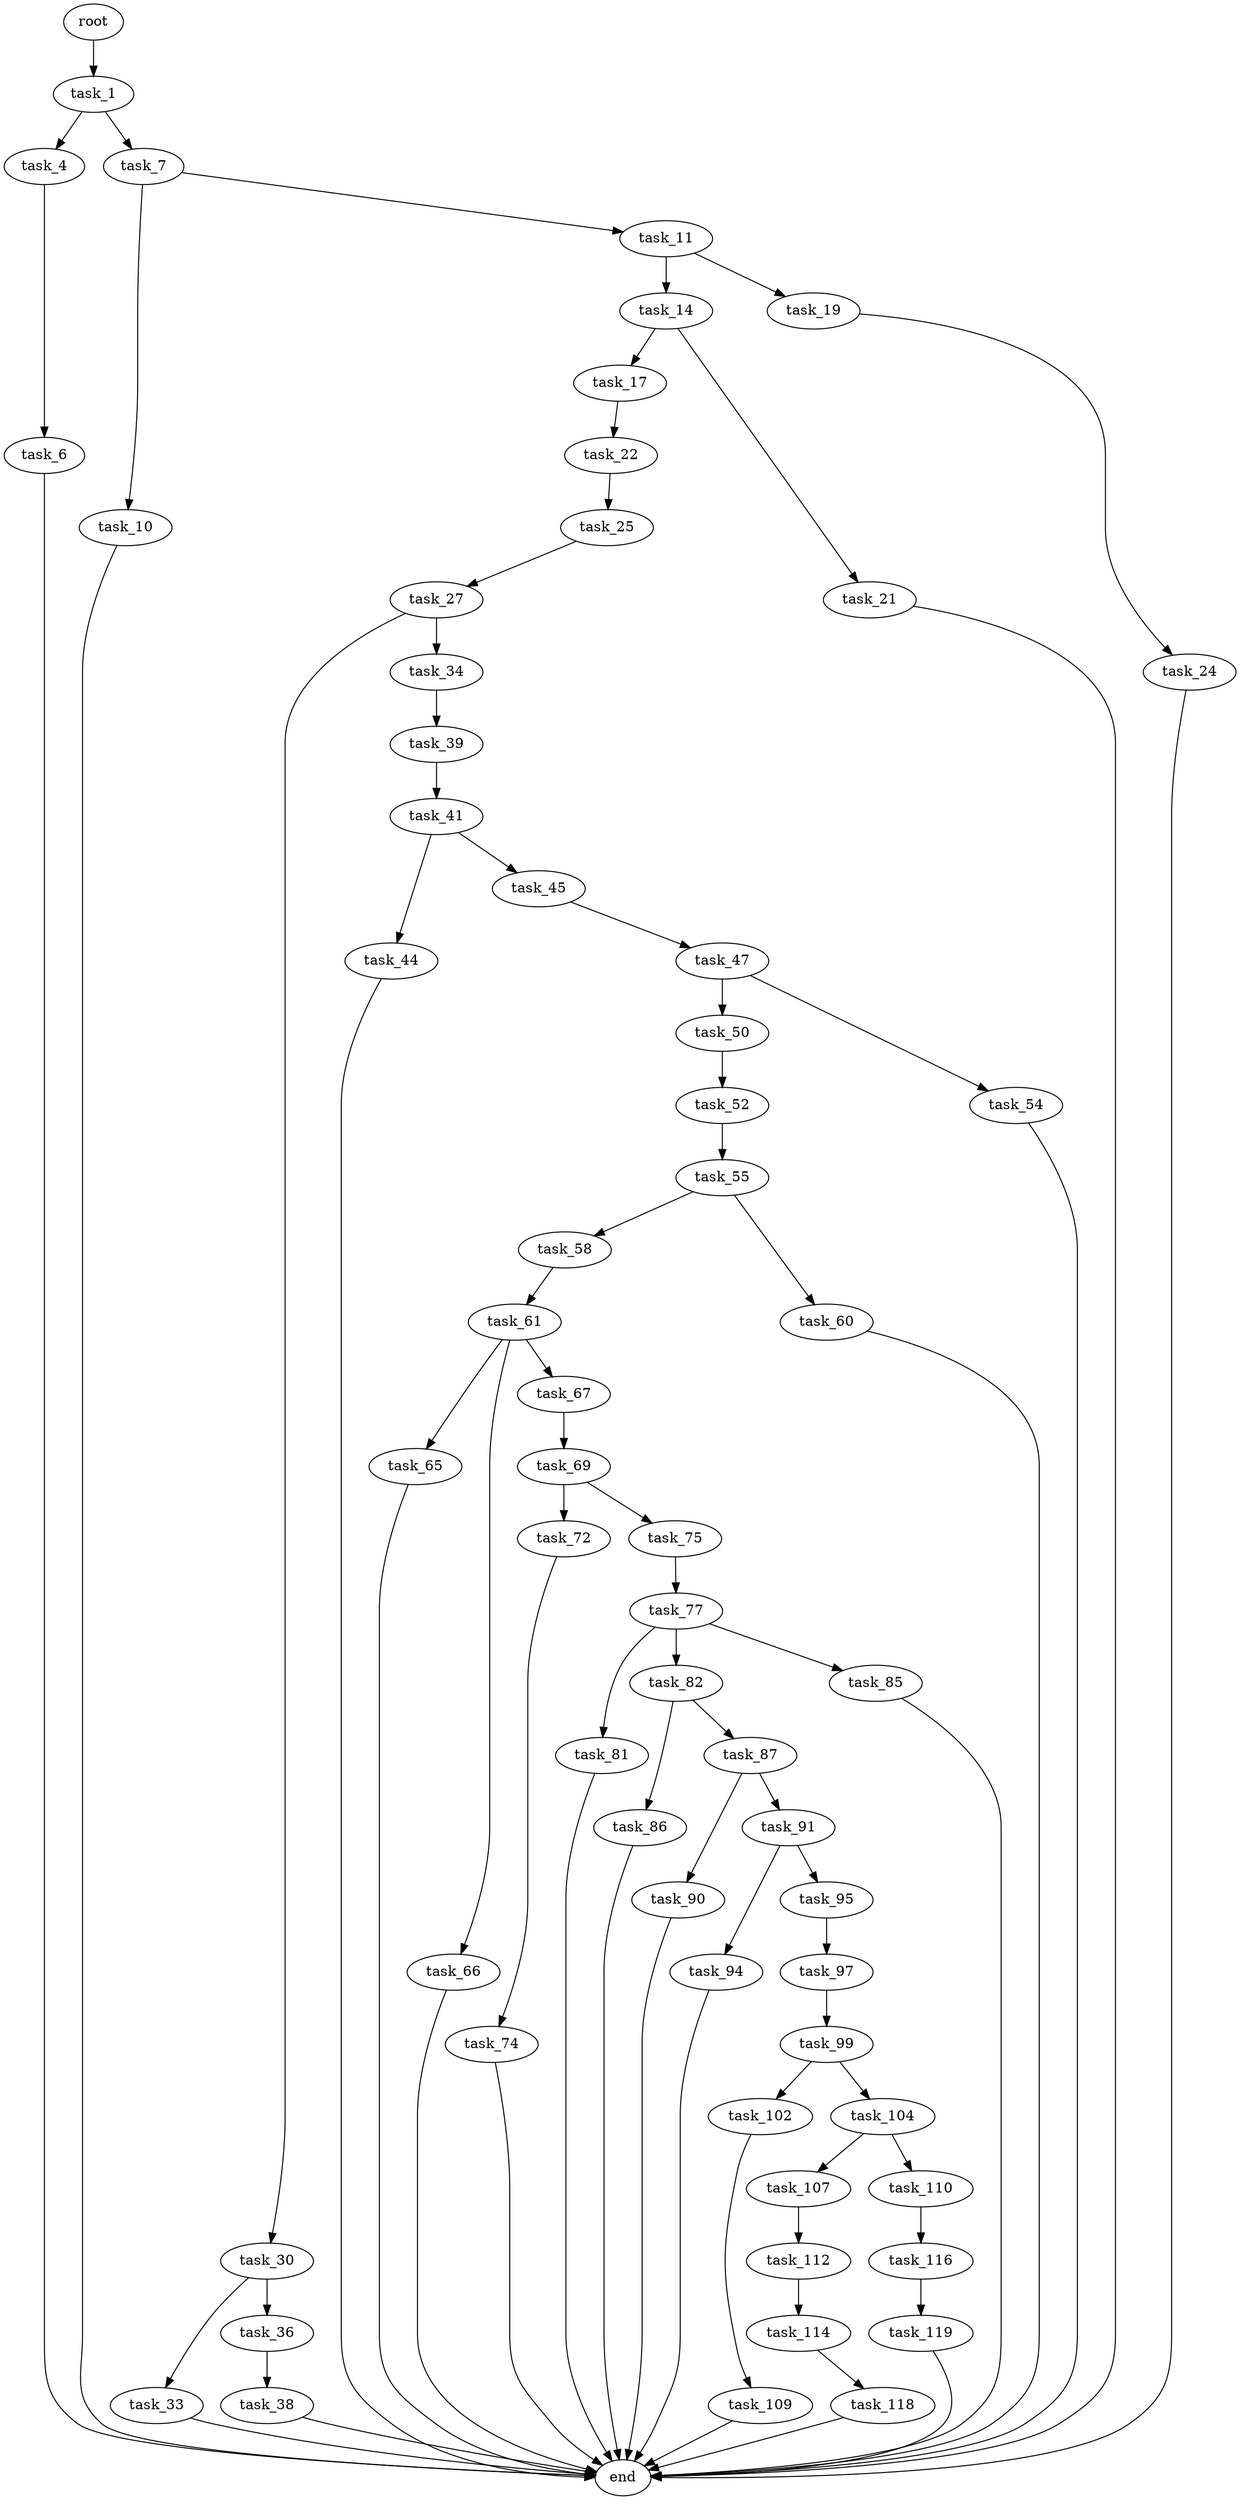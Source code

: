 digraph G {
  root [size="0.000000"];
  task_1 [size="3454122990.000000"];
  task_4 [size="480618001639.000000"];
  task_6 [size="342414501432.000000"];
  task_7 [size="134217728000.000000"];
  task_10 [size="7123056373.000000"];
  task_11 [size="16024592720.000000"];
  task_14 [size="14912444591.000000"];
  task_17 [size="549755813888.000000"];
  task_19 [size="12584302977.000000"];
  task_21 [size="415320952.000000"];
  task_22 [size="584799687099.000000"];
  task_24 [size="428081600.000000"];
  task_25 [size="9820544344.000000"];
  task_27 [size="46177702663.000000"];
  task_30 [size="705609052554.000000"];
  task_33 [size="6818945006.000000"];
  task_34 [size="582858291518.000000"];
  task_36 [size="13424277488.000000"];
  task_38 [size="7148999961.000000"];
  task_39 [size="134217728000.000000"];
  task_41 [size="1012055749750.000000"];
  task_44 [size="195902258303.000000"];
  task_45 [size="656495222088.000000"];
  task_47 [size="231928233984.000000"];
  task_50 [size="464658207155.000000"];
  task_52 [size="16488227910.000000"];
  task_54 [size="53760555616.000000"];
  task_55 [size="28991029248.000000"];
  task_58 [size="12150088473.000000"];
  task_60 [size="13592407609.000000"];
  task_61 [size="1073741824000.000000"];
  task_65 [size="18947005166.000000"];
  task_66 [size="14020259883.000000"];
  task_67 [size="231928233984.000000"];
  task_69 [size="55233381596.000000"];
  task_72 [size="305144924642.000000"];
  task_74 [size="7308204071.000000"];
  task_75 [size="28595941528.000000"];
  task_77 [size="201788667518.000000"];
  task_81 [size="1073741824000.000000"];
  task_82 [size="83373950710.000000"];
  task_85 [size="782757789696.000000"];
  task_86 [size="4602437452.000000"];
  task_87 [size="549755813888.000000"];
  task_90 [size="13922815593.000000"];
  task_91 [size="57924675104.000000"];
  task_94 [size="8589934592.000000"];
  task_95 [size="68719476736.000000"];
  task_97 [size="20903265005.000000"];
  task_99 [size="16310718245.000000"];
  task_102 [size="68719476736.000000"];
  task_104 [size="28991029248.000000"];
  task_107 [size="2130410043.000000"];
  task_109 [size="782757789696.000000"];
  task_110 [size="1653702850.000000"];
  task_112 [size="373024259222.000000"];
  task_114 [size="549755813888.000000"];
  task_116 [size="277562684016.000000"];
  task_118 [size="359338996511.000000"];
  task_119 [size="231928233984.000000"];
  end [size="0.000000"];

  root -> task_1 [size="1.000000"];
  task_1 -> task_4 [size="134217728.000000"];
  task_1 -> task_7 [size="134217728.000000"];
  task_4 -> task_6 [size="838860800.000000"];
  task_6 -> end [size="1.000000"];
  task_7 -> task_10 [size="209715200.000000"];
  task_7 -> task_11 [size="209715200.000000"];
  task_10 -> end [size="1.000000"];
  task_11 -> task_14 [size="33554432.000000"];
  task_11 -> task_19 [size="33554432.000000"];
  task_14 -> task_17 [size="411041792.000000"];
  task_14 -> task_21 [size="411041792.000000"];
  task_17 -> task_22 [size="536870912.000000"];
  task_19 -> task_24 [size="679477248.000000"];
  task_21 -> end [size="1.000000"];
  task_22 -> task_25 [size="536870912.000000"];
  task_24 -> end [size="1.000000"];
  task_25 -> task_27 [size="209715200.000000"];
  task_27 -> task_30 [size="838860800.000000"];
  task_27 -> task_34 [size="838860800.000000"];
  task_30 -> task_33 [size="679477248.000000"];
  task_30 -> task_36 [size="679477248.000000"];
  task_33 -> end [size="1.000000"];
  task_34 -> task_39 [size="679477248.000000"];
  task_36 -> task_38 [size="301989888.000000"];
  task_38 -> end [size="1.000000"];
  task_39 -> task_41 [size="209715200.000000"];
  task_41 -> task_44 [size="838860800.000000"];
  task_41 -> task_45 [size="838860800.000000"];
  task_44 -> end [size="1.000000"];
  task_45 -> task_47 [size="679477248.000000"];
  task_47 -> task_50 [size="301989888.000000"];
  task_47 -> task_54 [size="301989888.000000"];
  task_50 -> task_52 [size="838860800.000000"];
  task_52 -> task_55 [size="838860800.000000"];
  task_54 -> end [size="1.000000"];
  task_55 -> task_58 [size="75497472.000000"];
  task_55 -> task_60 [size="75497472.000000"];
  task_58 -> task_61 [size="411041792.000000"];
  task_60 -> end [size="1.000000"];
  task_61 -> task_65 [size="838860800.000000"];
  task_61 -> task_66 [size="838860800.000000"];
  task_61 -> task_67 [size="838860800.000000"];
  task_65 -> end [size="1.000000"];
  task_66 -> end [size="1.000000"];
  task_67 -> task_69 [size="301989888.000000"];
  task_69 -> task_72 [size="134217728.000000"];
  task_69 -> task_75 [size="134217728.000000"];
  task_72 -> task_74 [size="838860800.000000"];
  task_74 -> end [size="1.000000"];
  task_75 -> task_77 [size="838860800.000000"];
  task_77 -> task_81 [size="134217728.000000"];
  task_77 -> task_82 [size="134217728.000000"];
  task_77 -> task_85 [size="134217728.000000"];
  task_81 -> end [size="1.000000"];
  task_82 -> task_86 [size="75497472.000000"];
  task_82 -> task_87 [size="75497472.000000"];
  task_85 -> end [size="1.000000"];
  task_86 -> end [size="1.000000"];
  task_87 -> task_90 [size="536870912.000000"];
  task_87 -> task_91 [size="536870912.000000"];
  task_90 -> end [size="1.000000"];
  task_91 -> task_94 [size="209715200.000000"];
  task_91 -> task_95 [size="209715200.000000"];
  task_94 -> end [size="1.000000"];
  task_95 -> task_97 [size="134217728.000000"];
  task_97 -> task_99 [size="411041792.000000"];
  task_99 -> task_102 [size="301989888.000000"];
  task_99 -> task_104 [size="301989888.000000"];
  task_102 -> task_109 [size="134217728.000000"];
  task_104 -> task_107 [size="75497472.000000"];
  task_104 -> task_110 [size="75497472.000000"];
  task_107 -> task_112 [size="209715200.000000"];
  task_109 -> end [size="1.000000"];
  task_110 -> task_116 [size="33554432.000000"];
  task_112 -> task_114 [size="838860800.000000"];
  task_114 -> task_118 [size="536870912.000000"];
  task_116 -> task_119 [size="209715200.000000"];
  task_118 -> end [size="1.000000"];
  task_119 -> end [size="1.000000"];
}
